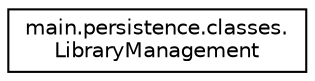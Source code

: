 digraph "Graphical Class Hierarchy"
{
 // INTERACTIVE_SVG=YES
 // LATEX_PDF_SIZE
  edge [fontname="Helvetica",fontsize="10",labelfontname="Helvetica",labelfontsize="10"];
  node [fontname="Helvetica",fontsize="10",shape=record];
  rankdir="LR";
  Node0 [label="main.persistence.classes.\lLibraryManagement",height=0.2,width=0.4,color="black", fillcolor="white", style="filled",URL="$classmain_1_1persistence_1_1classes_1_1LibraryManagement.html",tooltip=" "];
}
